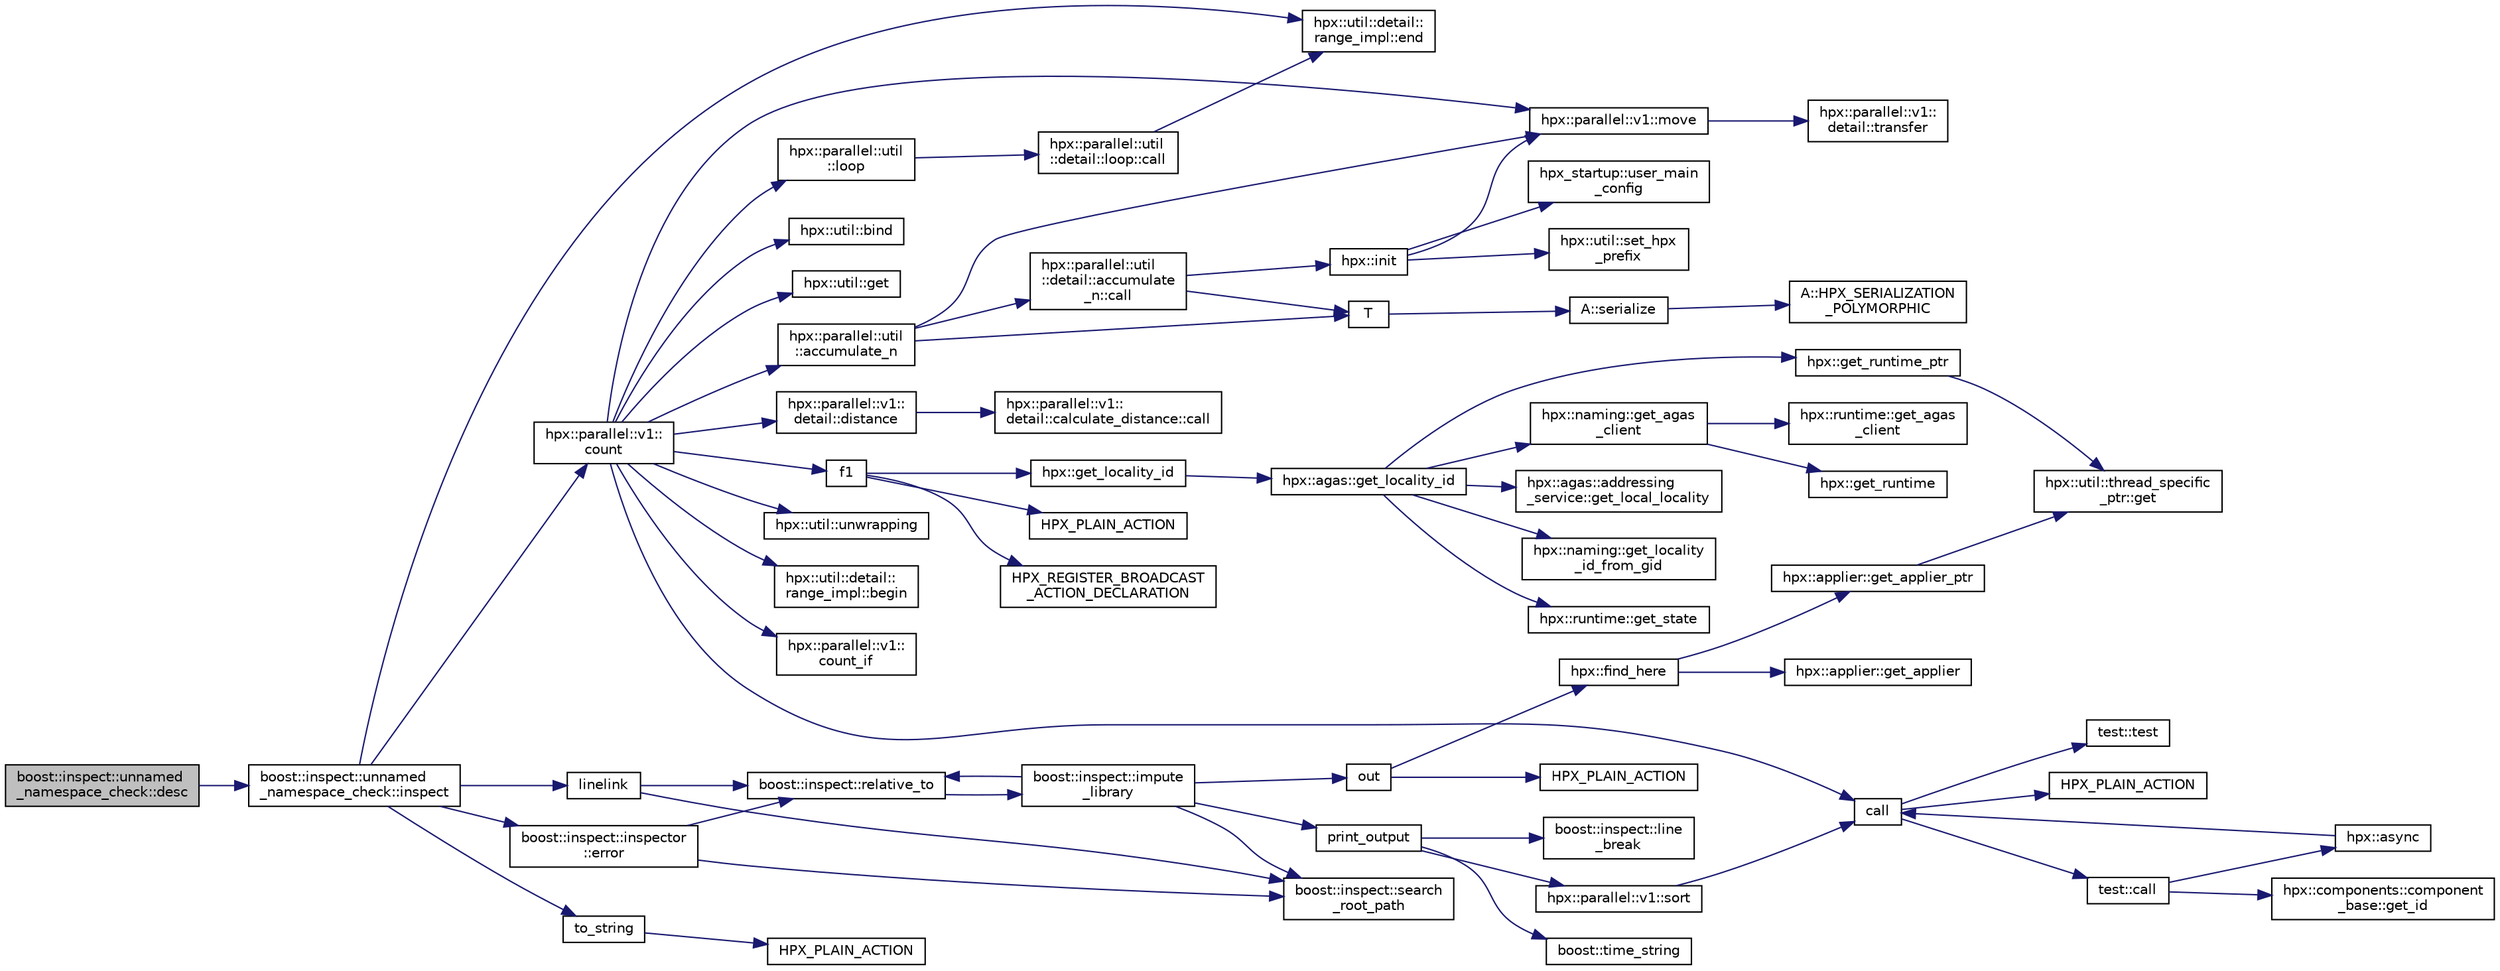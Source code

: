 digraph "boost::inspect::unnamed_namespace_check::desc"
{
  edge [fontname="Helvetica",fontsize="10",labelfontname="Helvetica",labelfontsize="10"];
  node [fontname="Helvetica",fontsize="10",shape=record];
  rankdir="LR";
  Node5 [label="boost::inspect::unnamed\l_namespace_check::desc",height=0.2,width=0.4,color="black", fillcolor="grey75", style="filled", fontcolor="black"];
  Node5 -> Node6 [color="midnightblue",fontsize="10",style="solid",fontname="Helvetica"];
  Node6 [label="boost::inspect::unnamed\l_namespace_check::inspect",height=0.2,width=0.4,color="black", fillcolor="white", style="filled",URL="$d1/df9/classboost_1_1inspect_1_1unnamed__namespace__check.html#ae2baa2c7fa4fd6b8d23e29c4ce132fe0"];
  Node6 -> Node7 [color="midnightblue",fontsize="10",style="solid",fontname="Helvetica"];
  Node7 [label="hpx::util::detail::\lrange_impl::end",height=0.2,width=0.4,color="black", fillcolor="white", style="filled",URL="$d4/d4a/namespacehpx_1_1util_1_1detail_1_1range__impl.html#afb2ea48b0902f52ee4d8b764807b4316"];
  Node6 -> Node8 [color="midnightblue",fontsize="10",style="solid",fontname="Helvetica"];
  Node8 [label="hpx::parallel::v1::\lcount",height=0.2,width=0.4,color="black", fillcolor="white", style="filled",URL="$db/db9/namespacehpx_1_1parallel_1_1v1.html#a19d058114a2bd44801aab4176b188e23"];
  Node8 -> Node9 [color="midnightblue",fontsize="10",style="solid",fontname="Helvetica"];
  Node9 [label="hpx::parallel::v1::\lcount_if",height=0.2,width=0.4,color="black", fillcolor="white", style="filled",URL="$db/db9/namespacehpx_1_1parallel_1_1v1.html#ad836ff017ec208c2d6388a9b47b05ce0"];
  Node8 -> Node10 [color="midnightblue",fontsize="10",style="solid",fontname="Helvetica"];
  Node10 [label="f1",height=0.2,width=0.4,color="black", fillcolor="white", style="filled",URL="$d8/d8b/broadcast_8cpp.html#a1751fbd41f2529b84514a9dbd767959a"];
  Node10 -> Node11 [color="midnightblue",fontsize="10",style="solid",fontname="Helvetica"];
  Node11 [label="hpx::get_locality_id",height=0.2,width=0.4,color="black", fillcolor="white", style="filled",URL="$d8/d83/namespacehpx.html#a158d7c54a657bb364c1704033010697b",tooltip="Return the number of the locality this function is being called from. "];
  Node11 -> Node12 [color="midnightblue",fontsize="10",style="solid",fontname="Helvetica"];
  Node12 [label="hpx::agas::get_locality_id",height=0.2,width=0.4,color="black", fillcolor="white", style="filled",URL="$dc/d54/namespacehpx_1_1agas.html#a491cc2ddecdf0f1a9129900caa6a4d3e"];
  Node12 -> Node13 [color="midnightblue",fontsize="10",style="solid",fontname="Helvetica"];
  Node13 [label="hpx::get_runtime_ptr",height=0.2,width=0.4,color="black", fillcolor="white", style="filled",URL="$d8/d83/namespacehpx.html#af29daf2bb3e01b4d6495a1742b6cce64"];
  Node13 -> Node14 [color="midnightblue",fontsize="10",style="solid",fontname="Helvetica"];
  Node14 [label="hpx::util::thread_specific\l_ptr::get",height=0.2,width=0.4,color="black", fillcolor="white", style="filled",URL="$d4/d4c/structhpx_1_1util_1_1thread__specific__ptr.html#a3b27d8520710478aa41d1f74206bdba9"];
  Node12 -> Node15 [color="midnightblue",fontsize="10",style="solid",fontname="Helvetica"];
  Node15 [label="hpx::runtime::get_state",height=0.2,width=0.4,color="black", fillcolor="white", style="filled",URL="$d0/d7b/classhpx_1_1runtime.html#ab405f80e060dac95d624520f38b0524c"];
  Node12 -> Node16 [color="midnightblue",fontsize="10",style="solid",fontname="Helvetica"];
  Node16 [label="hpx::naming::get_agas\l_client",height=0.2,width=0.4,color="black", fillcolor="white", style="filled",URL="$d4/dc9/namespacehpx_1_1naming.html#a0408fffd5d34b620712a801b0ae3b032"];
  Node16 -> Node17 [color="midnightblue",fontsize="10",style="solid",fontname="Helvetica"];
  Node17 [label="hpx::get_runtime",height=0.2,width=0.4,color="black", fillcolor="white", style="filled",URL="$d8/d83/namespacehpx.html#aef902cc6c7dd3b9fbadf34d1e850a070"];
  Node16 -> Node18 [color="midnightblue",fontsize="10",style="solid",fontname="Helvetica"];
  Node18 [label="hpx::runtime::get_agas\l_client",height=0.2,width=0.4,color="black", fillcolor="white", style="filled",URL="$d0/d7b/classhpx_1_1runtime.html#aeb5dddd30d6b9861669af8ad44d1a96a"];
  Node12 -> Node19 [color="midnightblue",fontsize="10",style="solid",fontname="Helvetica"];
  Node19 [label="hpx::agas::addressing\l_service::get_local_locality",height=0.2,width=0.4,color="black", fillcolor="white", style="filled",URL="$db/d58/structhpx_1_1agas_1_1addressing__service.html#ab52c19a37c2a7a006c6c15f90ad0539c"];
  Node12 -> Node20 [color="midnightblue",fontsize="10",style="solid",fontname="Helvetica"];
  Node20 [label="hpx::naming::get_locality\l_id_from_gid",height=0.2,width=0.4,color="black", fillcolor="white", style="filled",URL="$d4/dc9/namespacehpx_1_1naming.html#a7fd43037784560bd04fda9b49e33529f"];
  Node10 -> Node21 [color="midnightblue",fontsize="10",style="solid",fontname="Helvetica"];
  Node21 [label="HPX_PLAIN_ACTION",height=0.2,width=0.4,color="black", fillcolor="white", style="filled",URL="$d8/d8b/broadcast_8cpp.html#a19685a0394ce6a99351f7a679f6eeefc"];
  Node10 -> Node22 [color="midnightblue",fontsize="10",style="solid",fontname="Helvetica"];
  Node22 [label="HPX_REGISTER_BROADCAST\l_ACTION_DECLARATION",height=0.2,width=0.4,color="black", fillcolor="white", style="filled",URL="$d7/d38/addressing__service_8cpp.html#a573d764d9cb34eec46a4bdffcf07875f"];
  Node8 -> Node23 [color="midnightblue",fontsize="10",style="solid",fontname="Helvetica"];
  Node23 [label="hpx::parallel::util\l::loop",height=0.2,width=0.4,color="black", fillcolor="white", style="filled",URL="$df/dc6/namespacehpx_1_1parallel_1_1util.html#a3f434e00f42929aac85debb8c5782213"];
  Node23 -> Node24 [color="midnightblue",fontsize="10",style="solid",fontname="Helvetica"];
  Node24 [label="hpx::parallel::util\l::detail::loop::call",height=0.2,width=0.4,color="black", fillcolor="white", style="filled",URL="$da/d06/structhpx_1_1parallel_1_1util_1_1detail_1_1loop.html#a5c5e8dbda782f09cdb7bc2509e3bf09e"];
  Node24 -> Node7 [color="midnightblue",fontsize="10",style="solid",fontname="Helvetica"];
  Node8 -> Node25 [color="midnightblue",fontsize="10",style="solid",fontname="Helvetica"];
  Node25 [label="hpx::util::bind",height=0.2,width=0.4,color="black", fillcolor="white", style="filled",URL="$df/dad/namespacehpx_1_1util.html#ad844caedf82a0173d6909d910c3e48c6"];
  Node8 -> Node26 [color="midnightblue",fontsize="10",style="solid",fontname="Helvetica"];
  Node26 [label="hpx::parallel::v1::move",height=0.2,width=0.4,color="black", fillcolor="white", style="filled",URL="$db/db9/namespacehpx_1_1parallel_1_1v1.html#aa7c4ede081ce786c9d1eb1adff495cfc"];
  Node26 -> Node27 [color="midnightblue",fontsize="10",style="solid",fontname="Helvetica"];
  Node27 [label="hpx::parallel::v1::\ldetail::transfer",height=0.2,width=0.4,color="black", fillcolor="white", style="filled",URL="$d2/ddd/namespacehpx_1_1parallel_1_1v1_1_1detail.html#ab1b56a05e1885ca7cc7ffa1804dd2f3c"];
  Node8 -> Node28 [color="midnightblue",fontsize="10",style="solid",fontname="Helvetica"];
  Node28 [label="hpx::util::get",height=0.2,width=0.4,color="black", fillcolor="white", style="filled",URL="$df/dad/namespacehpx_1_1util.html#a5cbd3c41f03f4d4acaedaa4777e3cc02"];
  Node8 -> Node29 [color="midnightblue",fontsize="10",style="solid",fontname="Helvetica"];
  Node29 [label="call",height=0.2,width=0.4,color="black", fillcolor="white", style="filled",URL="$d2/d67/promise__1620_8cpp.html#a58357f0b82bc761e1d0b9091ed563a70"];
  Node29 -> Node30 [color="midnightblue",fontsize="10",style="solid",fontname="Helvetica"];
  Node30 [label="test::test",height=0.2,width=0.4,color="black", fillcolor="white", style="filled",URL="$d8/d89/structtest.html#ab42d5ece712d716b04cb3f686f297a26"];
  Node29 -> Node31 [color="midnightblue",fontsize="10",style="solid",fontname="Helvetica"];
  Node31 [label="HPX_PLAIN_ACTION",height=0.2,width=0.4,color="black", fillcolor="white", style="filled",URL="$d2/d67/promise__1620_8cpp.html#ab96aab827a4b1fcaf66cfe0ba83fef23"];
  Node29 -> Node32 [color="midnightblue",fontsize="10",style="solid",fontname="Helvetica"];
  Node32 [label="test::call",height=0.2,width=0.4,color="black", fillcolor="white", style="filled",URL="$d8/d89/structtest.html#aeb29e7ed6518b9426ccf1344c52620ae"];
  Node32 -> Node33 [color="midnightblue",fontsize="10",style="solid",fontname="Helvetica"];
  Node33 [label="hpx::async",height=0.2,width=0.4,color="black", fillcolor="white", style="filled",URL="$d8/d83/namespacehpx.html#acb7d8e37b73b823956ce144f9a57eaa4"];
  Node33 -> Node29 [color="midnightblue",fontsize="10",style="solid",fontname="Helvetica"];
  Node32 -> Node34 [color="midnightblue",fontsize="10",style="solid",fontname="Helvetica"];
  Node34 [label="hpx::components::component\l_base::get_id",height=0.2,width=0.4,color="black", fillcolor="white", style="filled",URL="$d2/de6/classhpx_1_1components_1_1component__base.html#a4c8fd93514039bdf01c48d66d82b19cd"];
  Node8 -> Node35 [color="midnightblue",fontsize="10",style="solid",fontname="Helvetica"];
  Node35 [label="hpx::parallel::v1::\ldetail::distance",height=0.2,width=0.4,color="black", fillcolor="white", style="filled",URL="$d2/ddd/namespacehpx_1_1parallel_1_1v1_1_1detail.html#a6bea3c6a5f470cad11f27ee6bab4a33f"];
  Node35 -> Node36 [color="midnightblue",fontsize="10",style="solid",fontname="Helvetica"];
  Node36 [label="hpx::parallel::v1::\ldetail::calculate_distance::call",height=0.2,width=0.4,color="black", fillcolor="white", style="filled",URL="$db/dfa/structhpx_1_1parallel_1_1v1_1_1detail_1_1calculate__distance.html#a950a6627830a7d019ac0e734b0a447bf"];
  Node8 -> Node37 [color="midnightblue",fontsize="10",style="solid",fontname="Helvetica"];
  Node37 [label="hpx::util::unwrapping",height=0.2,width=0.4,color="black", fillcolor="white", style="filled",URL="$df/dad/namespacehpx_1_1util.html#a7529d9ac687684c33403cdd1f9cef8e4"];
  Node8 -> Node38 [color="midnightblue",fontsize="10",style="solid",fontname="Helvetica"];
  Node38 [label="hpx::parallel::util\l::accumulate_n",height=0.2,width=0.4,color="black", fillcolor="white", style="filled",URL="$df/dc6/namespacehpx_1_1parallel_1_1util.html#af19f9a2722f97c2247ea5d0dbb5e2d25"];
  Node38 -> Node39 [color="midnightblue",fontsize="10",style="solid",fontname="Helvetica"];
  Node39 [label="hpx::parallel::util\l::detail::accumulate\l_n::call",height=0.2,width=0.4,color="black", fillcolor="white", style="filled",URL="$d8/d3b/structhpx_1_1parallel_1_1util_1_1detail_1_1accumulate__n.html#a765aceb8ab313fc92f7c4aaf70ccca8f"];
  Node39 -> Node40 [color="midnightblue",fontsize="10",style="solid",fontname="Helvetica"];
  Node40 [label="hpx::init",height=0.2,width=0.4,color="black", fillcolor="white", style="filled",URL="$d8/d83/namespacehpx.html#a3c694ea960b47c56b33351ba16e3d76b",tooltip="Main entry point for launching the HPX runtime system. "];
  Node40 -> Node41 [color="midnightblue",fontsize="10",style="solid",fontname="Helvetica"];
  Node41 [label="hpx::util::set_hpx\l_prefix",height=0.2,width=0.4,color="black", fillcolor="white", style="filled",URL="$df/dad/namespacehpx_1_1util.html#ae40a23c1ba0a48d9304dcf717a95793e"];
  Node40 -> Node42 [color="midnightblue",fontsize="10",style="solid",fontname="Helvetica"];
  Node42 [label="hpx_startup::user_main\l_config",height=0.2,width=0.4,color="black", fillcolor="white", style="filled",URL="$d3/dd2/namespacehpx__startup.html#aaac571d88bd3912a4225a23eb3261637"];
  Node40 -> Node26 [color="midnightblue",fontsize="10",style="solid",fontname="Helvetica"];
  Node39 -> Node43 [color="midnightblue",fontsize="10",style="solid",fontname="Helvetica"];
  Node43 [label="T",height=0.2,width=0.4,color="black", fillcolor="white", style="filled",URL="$db/d33/polymorphic__semiintrusive__template_8cpp.html#ad187658f9cb91c1312b39ae7e896f1ea"];
  Node43 -> Node44 [color="midnightblue",fontsize="10",style="solid",fontname="Helvetica"];
  Node44 [label="A::serialize",height=0.2,width=0.4,color="black", fillcolor="white", style="filled",URL="$d7/da0/struct_a.html#a5f5c287cf471e274ed9dda0da1592212"];
  Node44 -> Node45 [color="midnightblue",fontsize="10",style="solid",fontname="Helvetica"];
  Node45 [label="A::HPX_SERIALIZATION\l_POLYMORPHIC",height=0.2,width=0.4,color="black", fillcolor="white", style="filled",URL="$d7/da0/struct_a.html#ada978cc156cebbafddb1f3aa4c01918c"];
  Node38 -> Node26 [color="midnightblue",fontsize="10",style="solid",fontname="Helvetica"];
  Node38 -> Node43 [color="midnightblue",fontsize="10",style="solid",fontname="Helvetica"];
  Node8 -> Node46 [color="midnightblue",fontsize="10",style="solid",fontname="Helvetica"];
  Node46 [label="hpx::util::detail::\lrange_impl::begin",height=0.2,width=0.4,color="black", fillcolor="white", style="filled",URL="$d4/d4a/namespacehpx_1_1util_1_1detail_1_1range__impl.html#a31e165df2b865cdd961f35ce938db41a"];
  Node6 -> Node47 [color="midnightblue",fontsize="10",style="solid",fontname="Helvetica"];
  Node47 [label="boost::inspect::inspector\l::error",height=0.2,width=0.4,color="black", fillcolor="white", style="filled",URL="$d5/d8c/classboost_1_1inspect_1_1inspector.html#a57f0aee86bf616b1ad16f4b8a5d29bca"];
  Node47 -> Node48 [color="midnightblue",fontsize="10",style="solid",fontname="Helvetica"];
  Node48 [label="boost::inspect::relative_to",height=0.2,width=0.4,color="black", fillcolor="white", style="filled",URL="$df/d6b/namespaceboost_1_1inspect.html#a06cd920f8a7d2d38aaac0566afd98a11"];
  Node48 -> Node49 [color="midnightblue",fontsize="10",style="solid",fontname="Helvetica"];
  Node49 [label="boost::inspect::impute\l_library",height=0.2,width=0.4,color="black", fillcolor="white", style="filled",URL="$df/d6b/namespaceboost_1_1inspect.html#adcde6c2103b18d137288da9ca1cbced1"];
  Node49 -> Node48 [color="midnightblue",fontsize="10",style="solid",fontname="Helvetica"];
  Node49 -> Node50 [color="midnightblue",fontsize="10",style="solid",fontname="Helvetica"];
  Node50 [label="boost::inspect::search\l_root_path",height=0.2,width=0.4,color="black", fillcolor="white", style="filled",URL="$df/d6b/namespaceboost_1_1inspect.html#a4bec38ee7e2f9ac0d3214881b5d45c26"];
  Node49 -> Node51 [color="midnightblue",fontsize="10",style="solid",fontname="Helvetica"];
  Node51 [label="print_output",height=0.2,width=0.4,color="black", fillcolor="white", style="filled",URL="$dc/db3/inspect_8cpp.html#ad6b6eda9a6ddb212868595829d7cbecd"];
  Node51 -> Node52 [color="midnightblue",fontsize="10",style="solid",fontname="Helvetica"];
  Node52 [label="boost::time_string",height=0.2,width=0.4,color="black", fillcolor="white", style="filled",URL="$d4/da9/namespaceboost.html#a2abfcfcbf8531d67ec64cfa3a56b5b18"];
  Node51 -> Node53 [color="midnightblue",fontsize="10",style="solid",fontname="Helvetica"];
  Node53 [label="boost::inspect::line\l_break",height=0.2,width=0.4,color="black", fillcolor="white", style="filled",URL="$df/d6b/namespaceboost_1_1inspect.html#a906a0f3ebb565a7447bc1fc056c7229b"];
  Node51 -> Node54 [color="midnightblue",fontsize="10",style="solid",fontname="Helvetica"];
  Node54 [label="hpx::parallel::v1::sort",height=0.2,width=0.4,color="black", fillcolor="white", style="filled",URL="$db/db9/namespacehpx_1_1parallel_1_1v1.html#ae1153bd13c544f90055c5ca181145297"];
  Node54 -> Node29 [color="midnightblue",fontsize="10",style="solid",fontname="Helvetica"];
  Node49 -> Node55 [color="midnightblue",fontsize="10",style="solid",fontname="Helvetica"];
  Node55 [label="out",height=0.2,width=0.4,color="black", fillcolor="white", style="filled",URL="$d5/d69/wait__all__hang__1946_8cpp.html#ae95890c5079ed07d292e9e2c1b187e97"];
  Node55 -> Node56 [color="midnightblue",fontsize="10",style="solid",fontname="Helvetica"];
  Node56 [label="hpx::find_here",height=0.2,width=0.4,color="black", fillcolor="white", style="filled",URL="$d8/d83/namespacehpx.html#af07c1b6e26bcdfb1138643a1a2133cf4",tooltip="Return the global id representing this locality. "];
  Node56 -> Node57 [color="midnightblue",fontsize="10",style="solid",fontname="Helvetica"];
  Node57 [label="hpx::applier::get_applier_ptr",height=0.2,width=0.4,color="black", fillcolor="white", style="filled",URL="$d8/dcb/namespacehpx_1_1applier.html#a617483cf2b77ad3a0aa428ade7b35299"];
  Node57 -> Node14 [color="midnightblue",fontsize="10",style="solid",fontname="Helvetica"];
  Node56 -> Node58 [color="midnightblue",fontsize="10",style="solid",fontname="Helvetica"];
  Node58 [label="hpx::applier::get_applier",height=0.2,width=0.4,color="black", fillcolor="white", style="filled",URL="$d8/dcb/namespacehpx_1_1applier.html#aba1147ab54a476403b37f20a39b1e239"];
  Node55 -> Node59 [color="midnightblue",fontsize="10",style="solid",fontname="Helvetica"];
  Node59 [label="HPX_PLAIN_ACTION",height=0.2,width=0.4,color="black", fillcolor="white", style="filled",URL="$d5/d69/wait__all__hang__1946_8cpp.html#ac9bd456810a9b90073efb27cea0b1cc0"];
  Node47 -> Node50 [color="midnightblue",fontsize="10",style="solid",fontname="Helvetica"];
  Node6 -> Node60 [color="midnightblue",fontsize="10",style="solid",fontname="Helvetica"];
  Node60 [label="linelink",height=0.2,width=0.4,color="black", fillcolor="white", style="filled",URL="$d8/dc6/function__hyper_8hpp.html#a0c599840c18848583dbbbe4259c0a2d7"];
  Node60 -> Node48 [color="midnightblue",fontsize="10",style="solid",fontname="Helvetica"];
  Node60 -> Node50 [color="midnightblue",fontsize="10",style="solid",fontname="Helvetica"];
  Node6 -> Node61 [color="midnightblue",fontsize="10",style="solid",fontname="Helvetica"];
  Node61 [label="to_string",height=0.2,width=0.4,color="black", fillcolor="white", style="filled",URL="$d4/d2c/make__continuation__1615_8cpp.html#acbdae3e81403e1ffc527c18dc1cd51dd"];
  Node61 -> Node62 [color="midnightblue",fontsize="10",style="solid",fontname="Helvetica"];
  Node62 [label="HPX_PLAIN_ACTION",height=0.2,width=0.4,color="black", fillcolor="white", style="filled",URL="$d4/d2c/make__continuation__1615_8cpp.html#a8b2f8a7c58b490fcb1260f36bac46541"];
}
